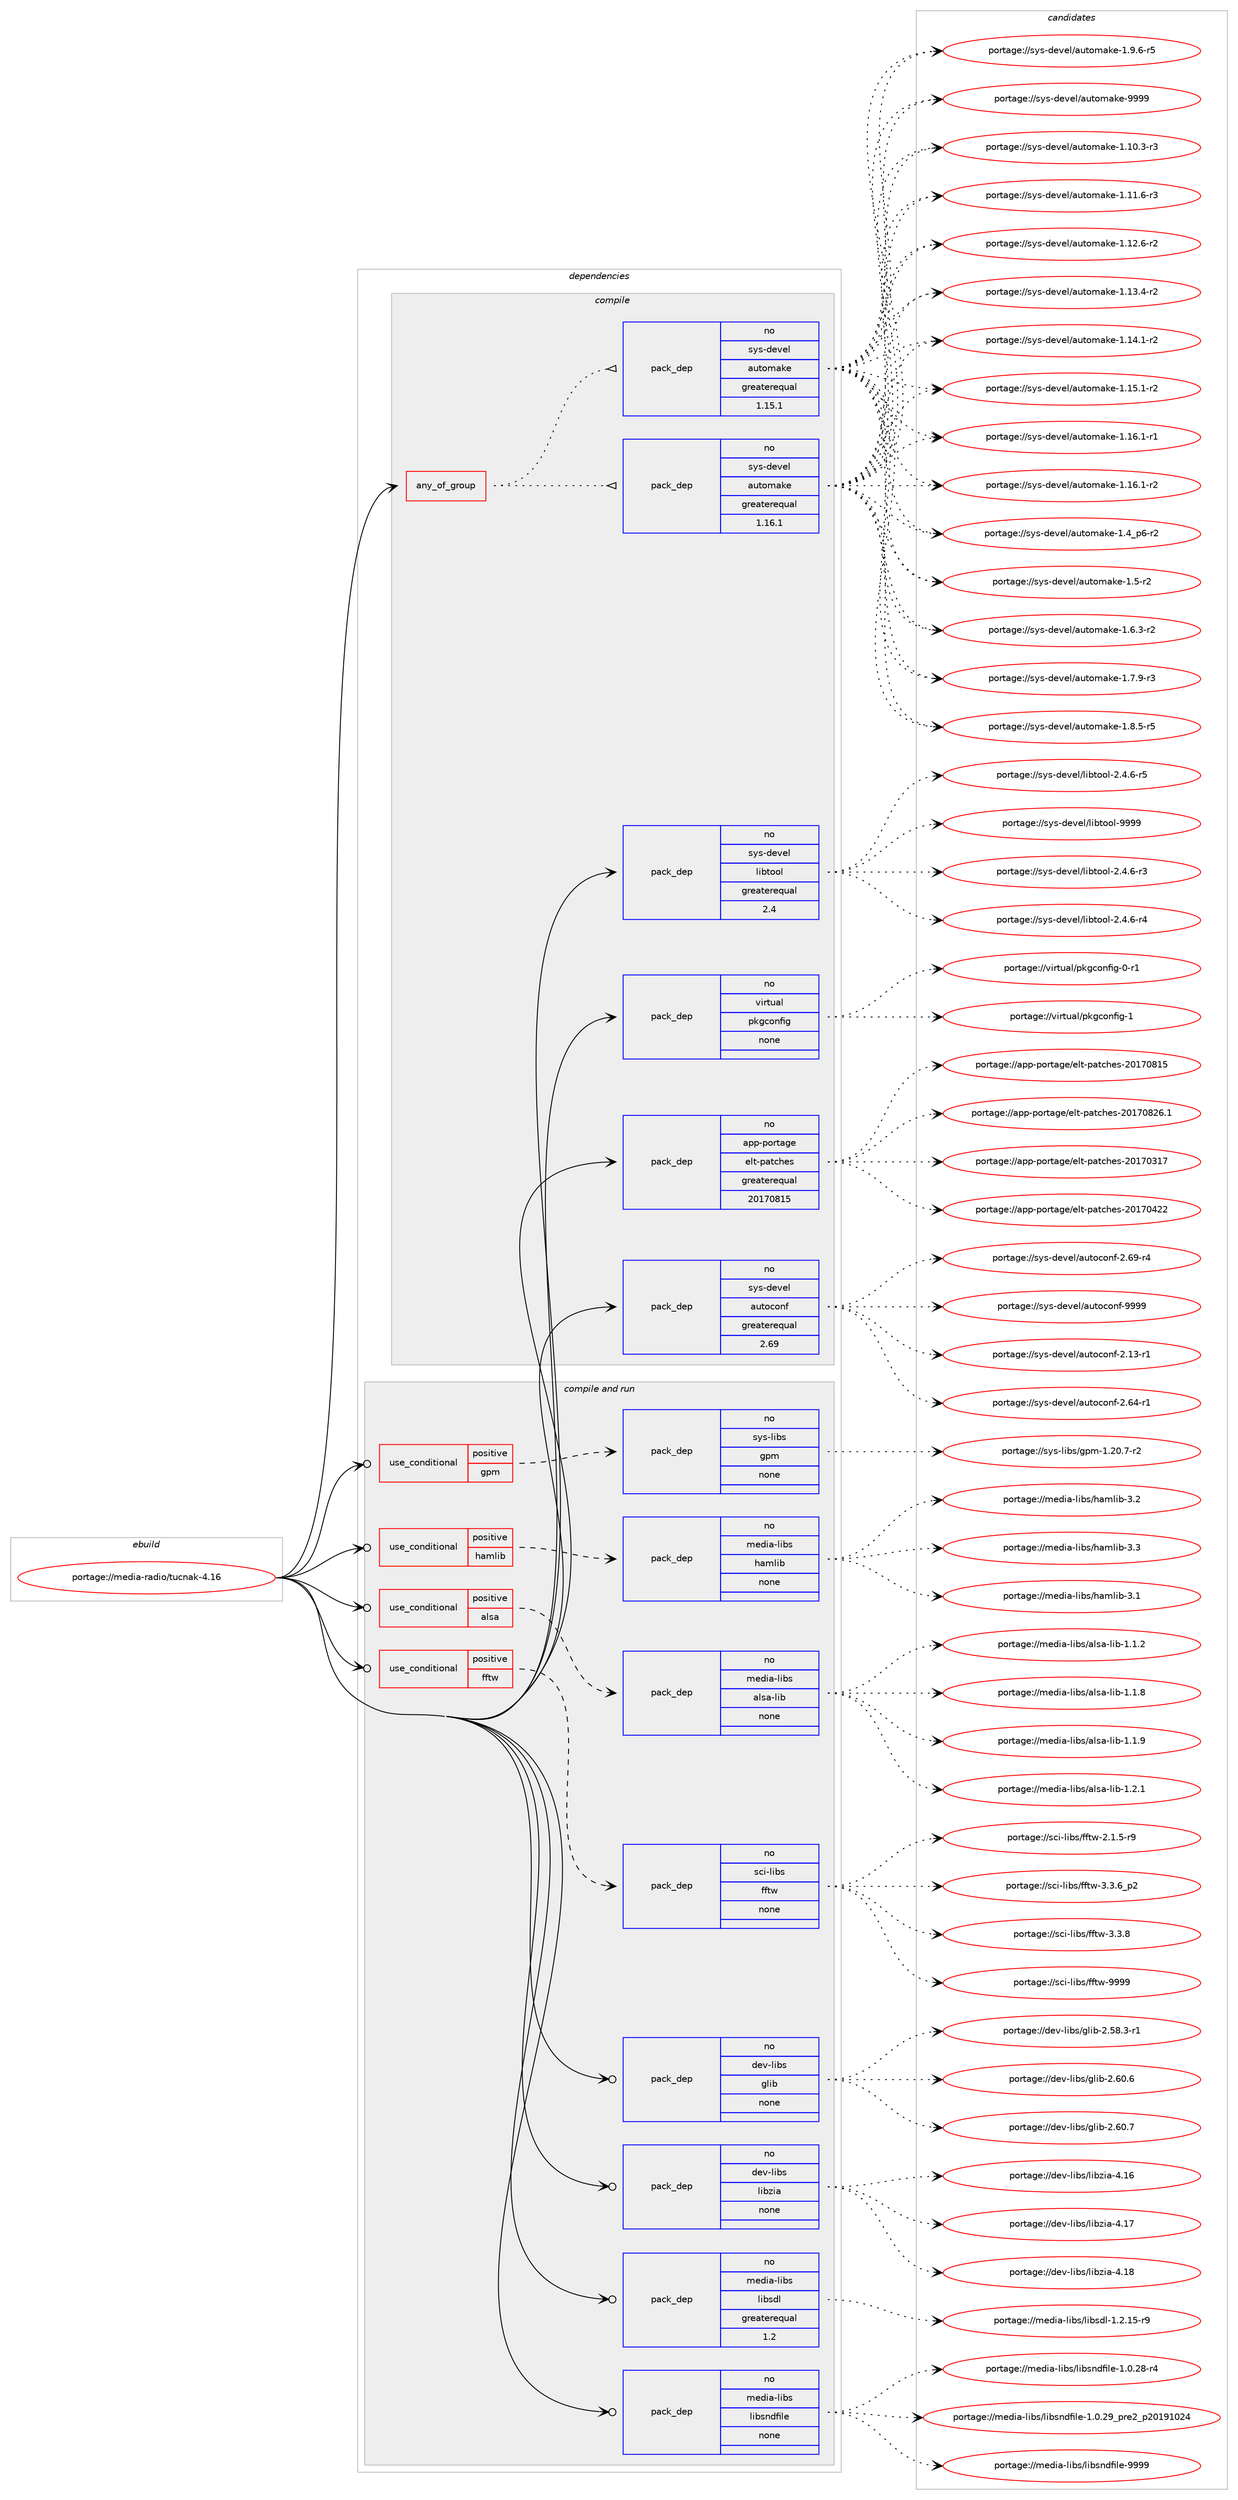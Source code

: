digraph prolog {

# *************
# Graph options
# *************

newrank=true;
concentrate=true;
compound=true;
graph [rankdir=LR,fontname=Helvetica,fontsize=10,ranksep=1.5];#, ranksep=2.5, nodesep=0.2];
edge  [arrowhead=vee];
node  [fontname=Helvetica,fontsize=10];

# **********
# The ebuild
# **********

subgraph cluster_leftcol {
color=gray;
rank=same;
label=<<i>ebuild</i>>;
id [label="portage://media-radio/tucnak-4.16", color=red, width=4, href="../media-radio/tucnak-4.16.svg"];
}

# ****************
# The dependencies
# ****************

subgraph cluster_midcol {
color=gray;
label=<<i>dependencies</i>>;
subgraph cluster_compile {
fillcolor="#eeeeee";
style=filled;
label=<<i>compile</i>>;
subgraph any5255 {
dependency329202 [label=<<TABLE BORDER="0" CELLBORDER="1" CELLSPACING="0" CELLPADDING="4"><TR><TD CELLPADDING="10">any_of_group</TD></TR></TABLE>>, shape=none, color=red];subgraph pack242030 {
dependency329203 [label=<<TABLE BORDER="0" CELLBORDER="1" CELLSPACING="0" CELLPADDING="4" WIDTH="220"><TR><TD ROWSPAN="6" CELLPADDING="30">pack_dep</TD></TR><TR><TD WIDTH="110">no</TD></TR><TR><TD>sys-devel</TD></TR><TR><TD>automake</TD></TR><TR><TD>greaterequal</TD></TR><TR><TD>1.16.1</TD></TR></TABLE>>, shape=none, color=blue];
}
dependency329202:e -> dependency329203:w [weight=20,style="dotted",arrowhead="oinv"];
subgraph pack242031 {
dependency329204 [label=<<TABLE BORDER="0" CELLBORDER="1" CELLSPACING="0" CELLPADDING="4" WIDTH="220"><TR><TD ROWSPAN="6" CELLPADDING="30">pack_dep</TD></TR><TR><TD WIDTH="110">no</TD></TR><TR><TD>sys-devel</TD></TR><TR><TD>automake</TD></TR><TR><TD>greaterequal</TD></TR><TR><TD>1.15.1</TD></TR></TABLE>>, shape=none, color=blue];
}
dependency329202:e -> dependency329204:w [weight=20,style="dotted",arrowhead="oinv"];
}
id:e -> dependency329202:w [weight=20,style="solid",arrowhead="vee"];
subgraph pack242032 {
dependency329205 [label=<<TABLE BORDER="0" CELLBORDER="1" CELLSPACING="0" CELLPADDING="4" WIDTH="220"><TR><TD ROWSPAN="6" CELLPADDING="30">pack_dep</TD></TR><TR><TD WIDTH="110">no</TD></TR><TR><TD>app-portage</TD></TR><TR><TD>elt-patches</TD></TR><TR><TD>greaterequal</TD></TR><TR><TD>20170815</TD></TR></TABLE>>, shape=none, color=blue];
}
id:e -> dependency329205:w [weight=20,style="solid",arrowhead="vee"];
subgraph pack242033 {
dependency329206 [label=<<TABLE BORDER="0" CELLBORDER="1" CELLSPACING="0" CELLPADDING="4" WIDTH="220"><TR><TD ROWSPAN="6" CELLPADDING="30">pack_dep</TD></TR><TR><TD WIDTH="110">no</TD></TR><TR><TD>sys-devel</TD></TR><TR><TD>autoconf</TD></TR><TR><TD>greaterequal</TD></TR><TR><TD>2.69</TD></TR></TABLE>>, shape=none, color=blue];
}
id:e -> dependency329206:w [weight=20,style="solid",arrowhead="vee"];
subgraph pack242034 {
dependency329207 [label=<<TABLE BORDER="0" CELLBORDER="1" CELLSPACING="0" CELLPADDING="4" WIDTH="220"><TR><TD ROWSPAN="6" CELLPADDING="30">pack_dep</TD></TR><TR><TD WIDTH="110">no</TD></TR><TR><TD>sys-devel</TD></TR><TR><TD>libtool</TD></TR><TR><TD>greaterequal</TD></TR><TR><TD>2.4</TD></TR></TABLE>>, shape=none, color=blue];
}
id:e -> dependency329207:w [weight=20,style="solid",arrowhead="vee"];
subgraph pack242035 {
dependency329208 [label=<<TABLE BORDER="0" CELLBORDER="1" CELLSPACING="0" CELLPADDING="4" WIDTH="220"><TR><TD ROWSPAN="6" CELLPADDING="30">pack_dep</TD></TR><TR><TD WIDTH="110">no</TD></TR><TR><TD>virtual</TD></TR><TR><TD>pkgconfig</TD></TR><TR><TD>none</TD></TR><TR><TD></TD></TR></TABLE>>, shape=none, color=blue];
}
id:e -> dependency329208:w [weight=20,style="solid",arrowhead="vee"];
}
subgraph cluster_compileandrun {
fillcolor="#eeeeee";
style=filled;
label=<<i>compile and run</i>>;
subgraph cond81774 {
dependency329209 [label=<<TABLE BORDER="0" CELLBORDER="1" CELLSPACING="0" CELLPADDING="4"><TR><TD ROWSPAN="3" CELLPADDING="10">use_conditional</TD></TR><TR><TD>positive</TD></TR><TR><TD>alsa</TD></TR></TABLE>>, shape=none, color=red];
subgraph pack242036 {
dependency329210 [label=<<TABLE BORDER="0" CELLBORDER="1" CELLSPACING="0" CELLPADDING="4" WIDTH="220"><TR><TD ROWSPAN="6" CELLPADDING="30">pack_dep</TD></TR><TR><TD WIDTH="110">no</TD></TR><TR><TD>media-libs</TD></TR><TR><TD>alsa-lib</TD></TR><TR><TD>none</TD></TR><TR><TD></TD></TR></TABLE>>, shape=none, color=blue];
}
dependency329209:e -> dependency329210:w [weight=20,style="dashed",arrowhead="vee"];
}
id:e -> dependency329209:w [weight=20,style="solid",arrowhead="odotvee"];
subgraph cond81775 {
dependency329211 [label=<<TABLE BORDER="0" CELLBORDER="1" CELLSPACING="0" CELLPADDING="4"><TR><TD ROWSPAN="3" CELLPADDING="10">use_conditional</TD></TR><TR><TD>positive</TD></TR><TR><TD>fftw</TD></TR></TABLE>>, shape=none, color=red];
subgraph pack242037 {
dependency329212 [label=<<TABLE BORDER="0" CELLBORDER="1" CELLSPACING="0" CELLPADDING="4" WIDTH="220"><TR><TD ROWSPAN="6" CELLPADDING="30">pack_dep</TD></TR><TR><TD WIDTH="110">no</TD></TR><TR><TD>sci-libs</TD></TR><TR><TD>fftw</TD></TR><TR><TD>none</TD></TR><TR><TD></TD></TR></TABLE>>, shape=none, color=blue];
}
dependency329211:e -> dependency329212:w [weight=20,style="dashed",arrowhead="vee"];
}
id:e -> dependency329211:w [weight=20,style="solid",arrowhead="odotvee"];
subgraph cond81776 {
dependency329213 [label=<<TABLE BORDER="0" CELLBORDER="1" CELLSPACING="0" CELLPADDING="4"><TR><TD ROWSPAN="3" CELLPADDING="10">use_conditional</TD></TR><TR><TD>positive</TD></TR><TR><TD>gpm</TD></TR></TABLE>>, shape=none, color=red];
subgraph pack242038 {
dependency329214 [label=<<TABLE BORDER="0" CELLBORDER="1" CELLSPACING="0" CELLPADDING="4" WIDTH="220"><TR><TD ROWSPAN="6" CELLPADDING="30">pack_dep</TD></TR><TR><TD WIDTH="110">no</TD></TR><TR><TD>sys-libs</TD></TR><TR><TD>gpm</TD></TR><TR><TD>none</TD></TR><TR><TD></TD></TR></TABLE>>, shape=none, color=blue];
}
dependency329213:e -> dependency329214:w [weight=20,style="dashed",arrowhead="vee"];
}
id:e -> dependency329213:w [weight=20,style="solid",arrowhead="odotvee"];
subgraph cond81777 {
dependency329215 [label=<<TABLE BORDER="0" CELLBORDER="1" CELLSPACING="0" CELLPADDING="4"><TR><TD ROWSPAN="3" CELLPADDING="10">use_conditional</TD></TR><TR><TD>positive</TD></TR><TR><TD>hamlib</TD></TR></TABLE>>, shape=none, color=red];
subgraph pack242039 {
dependency329216 [label=<<TABLE BORDER="0" CELLBORDER="1" CELLSPACING="0" CELLPADDING="4" WIDTH="220"><TR><TD ROWSPAN="6" CELLPADDING="30">pack_dep</TD></TR><TR><TD WIDTH="110">no</TD></TR><TR><TD>media-libs</TD></TR><TR><TD>hamlib</TD></TR><TR><TD>none</TD></TR><TR><TD></TD></TR></TABLE>>, shape=none, color=blue];
}
dependency329215:e -> dependency329216:w [weight=20,style="dashed",arrowhead="vee"];
}
id:e -> dependency329215:w [weight=20,style="solid",arrowhead="odotvee"];
subgraph pack242040 {
dependency329217 [label=<<TABLE BORDER="0" CELLBORDER="1" CELLSPACING="0" CELLPADDING="4" WIDTH="220"><TR><TD ROWSPAN="6" CELLPADDING="30">pack_dep</TD></TR><TR><TD WIDTH="110">no</TD></TR><TR><TD>dev-libs</TD></TR><TR><TD>glib</TD></TR><TR><TD>none</TD></TR><TR><TD></TD></TR></TABLE>>, shape=none, color=blue];
}
id:e -> dependency329217:w [weight=20,style="solid",arrowhead="odotvee"];
subgraph pack242041 {
dependency329218 [label=<<TABLE BORDER="0" CELLBORDER="1" CELLSPACING="0" CELLPADDING="4" WIDTH="220"><TR><TD ROWSPAN="6" CELLPADDING="30">pack_dep</TD></TR><TR><TD WIDTH="110">no</TD></TR><TR><TD>dev-libs</TD></TR><TR><TD>libzia</TD></TR><TR><TD>none</TD></TR><TR><TD></TD></TR></TABLE>>, shape=none, color=blue];
}
id:e -> dependency329218:w [weight=20,style="solid",arrowhead="odotvee"];
subgraph pack242042 {
dependency329219 [label=<<TABLE BORDER="0" CELLBORDER="1" CELLSPACING="0" CELLPADDING="4" WIDTH="220"><TR><TD ROWSPAN="6" CELLPADDING="30">pack_dep</TD></TR><TR><TD WIDTH="110">no</TD></TR><TR><TD>media-libs</TD></TR><TR><TD>libsdl</TD></TR><TR><TD>greaterequal</TD></TR><TR><TD>1.2</TD></TR></TABLE>>, shape=none, color=blue];
}
id:e -> dependency329219:w [weight=20,style="solid",arrowhead="odotvee"];
subgraph pack242043 {
dependency329220 [label=<<TABLE BORDER="0" CELLBORDER="1" CELLSPACING="0" CELLPADDING="4" WIDTH="220"><TR><TD ROWSPAN="6" CELLPADDING="30">pack_dep</TD></TR><TR><TD WIDTH="110">no</TD></TR><TR><TD>media-libs</TD></TR><TR><TD>libsndfile</TD></TR><TR><TD>none</TD></TR><TR><TD></TD></TR></TABLE>>, shape=none, color=blue];
}
id:e -> dependency329220:w [weight=20,style="solid",arrowhead="odotvee"];
}
subgraph cluster_run {
fillcolor="#eeeeee";
style=filled;
label=<<i>run</i>>;
}
}

# **************
# The candidates
# **************

subgraph cluster_choices {
rank=same;
color=gray;
label=<<i>candidates</i>>;

subgraph choice242030 {
color=black;
nodesep=1;
choiceportage11512111545100101118101108479711711611110997107101454946494846514511451 [label="portage://sys-devel/automake-1.10.3-r3", color=red, width=4,href="../sys-devel/automake-1.10.3-r3.svg"];
choiceportage11512111545100101118101108479711711611110997107101454946494946544511451 [label="portage://sys-devel/automake-1.11.6-r3", color=red, width=4,href="../sys-devel/automake-1.11.6-r3.svg"];
choiceportage11512111545100101118101108479711711611110997107101454946495046544511450 [label="portage://sys-devel/automake-1.12.6-r2", color=red, width=4,href="../sys-devel/automake-1.12.6-r2.svg"];
choiceportage11512111545100101118101108479711711611110997107101454946495146524511450 [label="portage://sys-devel/automake-1.13.4-r2", color=red, width=4,href="../sys-devel/automake-1.13.4-r2.svg"];
choiceportage11512111545100101118101108479711711611110997107101454946495246494511450 [label="portage://sys-devel/automake-1.14.1-r2", color=red, width=4,href="../sys-devel/automake-1.14.1-r2.svg"];
choiceportage11512111545100101118101108479711711611110997107101454946495346494511450 [label="portage://sys-devel/automake-1.15.1-r2", color=red, width=4,href="../sys-devel/automake-1.15.1-r2.svg"];
choiceportage11512111545100101118101108479711711611110997107101454946495446494511449 [label="portage://sys-devel/automake-1.16.1-r1", color=red, width=4,href="../sys-devel/automake-1.16.1-r1.svg"];
choiceportage11512111545100101118101108479711711611110997107101454946495446494511450 [label="portage://sys-devel/automake-1.16.1-r2", color=red, width=4,href="../sys-devel/automake-1.16.1-r2.svg"];
choiceportage115121115451001011181011084797117116111109971071014549465295112544511450 [label="portage://sys-devel/automake-1.4_p6-r2", color=red, width=4,href="../sys-devel/automake-1.4_p6-r2.svg"];
choiceportage11512111545100101118101108479711711611110997107101454946534511450 [label="portage://sys-devel/automake-1.5-r2", color=red, width=4,href="../sys-devel/automake-1.5-r2.svg"];
choiceportage115121115451001011181011084797117116111109971071014549465446514511450 [label="portage://sys-devel/automake-1.6.3-r2", color=red, width=4,href="../sys-devel/automake-1.6.3-r2.svg"];
choiceportage115121115451001011181011084797117116111109971071014549465546574511451 [label="portage://sys-devel/automake-1.7.9-r3", color=red, width=4,href="../sys-devel/automake-1.7.9-r3.svg"];
choiceportage115121115451001011181011084797117116111109971071014549465646534511453 [label="portage://sys-devel/automake-1.8.5-r5", color=red, width=4,href="../sys-devel/automake-1.8.5-r5.svg"];
choiceportage115121115451001011181011084797117116111109971071014549465746544511453 [label="portage://sys-devel/automake-1.9.6-r5", color=red, width=4,href="../sys-devel/automake-1.9.6-r5.svg"];
choiceportage115121115451001011181011084797117116111109971071014557575757 [label="portage://sys-devel/automake-9999", color=red, width=4,href="../sys-devel/automake-9999.svg"];
dependency329203:e -> choiceportage11512111545100101118101108479711711611110997107101454946494846514511451:w [style=dotted,weight="100"];
dependency329203:e -> choiceportage11512111545100101118101108479711711611110997107101454946494946544511451:w [style=dotted,weight="100"];
dependency329203:e -> choiceportage11512111545100101118101108479711711611110997107101454946495046544511450:w [style=dotted,weight="100"];
dependency329203:e -> choiceportage11512111545100101118101108479711711611110997107101454946495146524511450:w [style=dotted,weight="100"];
dependency329203:e -> choiceportage11512111545100101118101108479711711611110997107101454946495246494511450:w [style=dotted,weight="100"];
dependency329203:e -> choiceportage11512111545100101118101108479711711611110997107101454946495346494511450:w [style=dotted,weight="100"];
dependency329203:e -> choiceportage11512111545100101118101108479711711611110997107101454946495446494511449:w [style=dotted,weight="100"];
dependency329203:e -> choiceportage11512111545100101118101108479711711611110997107101454946495446494511450:w [style=dotted,weight="100"];
dependency329203:e -> choiceportage115121115451001011181011084797117116111109971071014549465295112544511450:w [style=dotted,weight="100"];
dependency329203:e -> choiceportage11512111545100101118101108479711711611110997107101454946534511450:w [style=dotted,weight="100"];
dependency329203:e -> choiceportage115121115451001011181011084797117116111109971071014549465446514511450:w [style=dotted,weight="100"];
dependency329203:e -> choiceportage115121115451001011181011084797117116111109971071014549465546574511451:w [style=dotted,weight="100"];
dependency329203:e -> choiceportage115121115451001011181011084797117116111109971071014549465646534511453:w [style=dotted,weight="100"];
dependency329203:e -> choiceportage115121115451001011181011084797117116111109971071014549465746544511453:w [style=dotted,weight="100"];
dependency329203:e -> choiceportage115121115451001011181011084797117116111109971071014557575757:w [style=dotted,weight="100"];
}
subgraph choice242031 {
color=black;
nodesep=1;
choiceportage11512111545100101118101108479711711611110997107101454946494846514511451 [label="portage://sys-devel/automake-1.10.3-r3", color=red, width=4,href="../sys-devel/automake-1.10.3-r3.svg"];
choiceportage11512111545100101118101108479711711611110997107101454946494946544511451 [label="portage://sys-devel/automake-1.11.6-r3", color=red, width=4,href="../sys-devel/automake-1.11.6-r3.svg"];
choiceportage11512111545100101118101108479711711611110997107101454946495046544511450 [label="portage://sys-devel/automake-1.12.6-r2", color=red, width=4,href="../sys-devel/automake-1.12.6-r2.svg"];
choiceportage11512111545100101118101108479711711611110997107101454946495146524511450 [label="portage://sys-devel/automake-1.13.4-r2", color=red, width=4,href="../sys-devel/automake-1.13.4-r2.svg"];
choiceportage11512111545100101118101108479711711611110997107101454946495246494511450 [label="portage://sys-devel/automake-1.14.1-r2", color=red, width=4,href="../sys-devel/automake-1.14.1-r2.svg"];
choiceportage11512111545100101118101108479711711611110997107101454946495346494511450 [label="portage://sys-devel/automake-1.15.1-r2", color=red, width=4,href="../sys-devel/automake-1.15.1-r2.svg"];
choiceportage11512111545100101118101108479711711611110997107101454946495446494511449 [label="portage://sys-devel/automake-1.16.1-r1", color=red, width=4,href="../sys-devel/automake-1.16.1-r1.svg"];
choiceportage11512111545100101118101108479711711611110997107101454946495446494511450 [label="portage://sys-devel/automake-1.16.1-r2", color=red, width=4,href="../sys-devel/automake-1.16.1-r2.svg"];
choiceportage115121115451001011181011084797117116111109971071014549465295112544511450 [label="portage://sys-devel/automake-1.4_p6-r2", color=red, width=4,href="../sys-devel/automake-1.4_p6-r2.svg"];
choiceportage11512111545100101118101108479711711611110997107101454946534511450 [label="portage://sys-devel/automake-1.5-r2", color=red, width=4,href="../sys-devel/automake-1.5-r2.svg"];
choiceportage115121115451001011181011084797117116111109971071014549465446514511450 [label="portage://sys-devel/automake-1.6.3-r2", color=red, width=4,href="../sys-devel/automake-1.6.3-r2.svg"];
choiceportage115121115451001011181011084797117116111109971071014549465546574511451 [label="portage://sys-devel/automake-1.7.9-r3", color=red, width=4,href="../sys-devel/automake-1.7.9-r3.svg"];
choiceportage115121115451001011181011084797117116111109971071014549465646534511453 [label="portage://sys-devel/automake-1.8.5-r5", color=red, width=4,href="../sys-devel/automake-1.8.5-r5.svg"];
choiceportage115121115451001011181011084797117116111109971071014549465746544511453 [label="portage://sys-devel/automake-1.9.6-r5", color=red, width=4,href="../sys-devel/automake-1.9.6-r5.svg"];
choiceportage115121115451001011181011084797117116111109971071014557575757 [label="portage://sys-devel/automake-9999", color=red, width=4,href="../sys-devel/automake-9999.svg"];
dependency329204:e -> choiceportage11512111545100101118101108479711711611110997107101454946494846514511451:w [style=dotted,weight="100"];
dependency329204:e -> choiceportage11512111545100101118101108479711711611110997107101454946494946544511451:w [style=dotted,weight="100"];
dependency329204:e -> choiceportage11512111545100101118101108479711711611110997107101454946495046544511450:w [style=dotted,weight="100"];
dependency329204:e -> choiceportage11512111545100101118101108479711711611110997107101454946495146524511450:w [style=dotted,weight="100"];
dependency329204:e -> choiceportage11512111545100101118101108479711711611110997107101454946495246494511450:w [style=dotted,weight="100"];
dependency329204:e -> choiceportage11512111545100101118101108479711711611110997107101454946495346494511450:w [style=dotted,weight="100"];
dependency329204:e -> choiceportage11512111545100101118101108479711711611110997107101454946495446494511449:w [style=dotted,weight="100"];
dependency329204:e -> choiceportage11512111545100101118101108479711711611110997107101454946495446494511450:w [style=dotted,weight="100"];
dependency329204:e -> choiceportage115121115451001011181011084797117116111109971071014549465295112544511450:w [style=dotted,weight="100"];
dependency329204:e -> choiceportage11512111545100101118101108479711711611110997107101454946534511450:w [style=dotted,weight="100"];
dependency329204:e -> choiceportage115121115451001011181011084797117116111109971071014549465446514511450:w [style=dotted,weight="100"];
dependency329204:e -> choiceportage115121115451001011181011084797117116111109971071014549465546574511451:w [style=dotted,weight="100"];
dependency329204:e -> choiceportage115121115451001011181011084797117116111109971071014549465646534511453:w [style=dotted,weight="100"];
dependency329204:e -> choiceportage115121115451001011181011084797117116111109971071014549465746544511453:w [style=dotted,weight="100"];
dependency329204:e -> choiceportage115121115451001011181011084797117116111109971071014557575757:w [style=dotted,weight="100"];
}
subgraph choice242032 {
color=black;
nodesep=1;
choiceportage97112112451121111141169710310147101108116451129711699104101115455048495548514955 [label="portage://app-portage/elt-patches-20170317", color=red, width=4,href="../app-portage/elt-patches-20170317.svg"];
choiceportage97112112451121111141169710310147101108116451129711699104101115455048495548525050 [label="portage://app-portage/elt-patches-20170422", color=red, width=4,href="../app-portage/elt-patches-20170422.svg"];
choiceportage97112112451121111141169710310147101108116451129711699104101115455048495548564953 [label="portage://app-portage/elt-patches-20170815", color=red, width=4,href="../app-portage/elt-patches-20170815.svg"];
choiceportage971121124511211111411697103101471011081164511297116991041011154550484955485650544649 [label="portage://app-portage/elt-patches-20170826.1", color=red, width=4,href="../app-portage/elt-patches-20170826.1.svg"];
dependency329205:e -> choiceportage97112112451121111141169710310147101108116451129711699104101115455048495548514955:w [style=dotted,weight="100"];
dependency329205:e -> choiceportage97112112451121111141169710310147101108116451129711699104101115455048495548525050:w [style=dotted,weight="100"];
dependency329205:e -> choiceportage97112112451121111141169710310147101108116451129711699104101115455048495548564953:w [style=dotted,weight="100"];
dependency329205:e -> choiceportage971121124511211111411697103101471011081164511297116991041011154550484955485650544649:w [style=dotted,weight="100"];
}
subgraph choice242033 {
color=black;
nodesep=1;
choiceportage1151211154510010111810110847971171161119911111010245504649514511449 [label="portage://sys-devel/autoconf-2.13-r1", color=red, width=4,href="../sys-devel/autoconf-2.13-r1.svg"];
choiceportage1151211154510010111810110847971171161119911111010245504654524511449 [label="portage://sys-devel/autoconf-2.64-r1", color=red, width=4,href="../sys-devel/autoconf-2.64-r1.svg"];
choiceportage1151211154510010111810110847971171161119911111010245504654574511452 [label="portage://sys-devel/autoconf-2.69-r4", color=red, width=4,href="../sys-devel/autoconf-2.69-r4.svg"];
choiceportage115121115451001011181011084797117116111991111101024557575757 [label="portage://sys-devel/autoconf-9999", color=red, width=4,href="../sys-devel/autoconf-9999.svg"];
dependency329206:e -> choiceportage1151211154510010111810110847971171161119911111010245504649514511449:w [style=dotted,weight="100"];
dependency329206:e -> choiceportage1151211154510010111810110847971171161119911111010245504654524511449:w [style=dotted,weight="100"];
dependency329206:e -> choiceportage1151211154510010111810110847971171161119911111010245504654574511452:w [style=dotted,weight="100"];
dependency329206:e -> choiceportage115121115451001011181011084797117116111991111101024557575757:w [style=dotted,weight="100"];
}
subgraph choice242034 {
color=black;
nodesep=1;
choiceportage1151211154510010111810110847108105981161111111084550465246544511451 [label="portage://sys-devel/libtool-2.4.6-r3", color=red, width=4,href="../sys-devel/libtool-2.4.6-r3.svg"];
choiceportage1151211154510010111810110847108105981161111111084550465246544511452 [label="portage://sys-devel/libtool-2.4.6-r4", color=red, width=4,href="../sys-devel/libtool-2.4.6-r4.svg"];
choiceportage1151211154510010111810110847108105981161111111084550465246544511453 [label="portage://sys-devel/libtool-2.4.6-r5", color=red, width=4,href="../sys-devel/libtool-2.4.6-r5.svg"];
choiceportage1151211154510010111810110847108105981161111111084557575757 [label="portage://sys-devel/libtool-9999", color=red, width=4,href="../sys-devel/libtool-9999.svg"];
dependency329207:e -> choiceportage1151211154510010111810110847108105981161111111084550465246544511451:w [style=dotted,weight="100"];
dependency329207:e -> choiceportage1151211154510010111810110847108105981161111111084550465246544511452:w [style=dotted,weight="100"];
dependency329207:e -> choiceportage1151211154510010111810110847108105981161111111084550465246544511453:w [style=dotted,weight="100"];
dependency329207:e -> choiceportage1151211154510010111810110847108105981161111111084557575757:w [style=dotted,weight="100"];
}
subgraph choice242035 {
color=black;
nodesep=1;
choiceportage11810511411611797108471121071039911111010210510345484511449 [label="portage://virtual/pkgconfig-0-r1", color=red, width=4,href="../virtual/pkgconfig-0-r1.svg"];
choiceportage1181051141161179710847112107103991111101021051034549 [label="portage://virtual/pkgconfig-1", color=red, width=4,href="../virtual/pkgconfig-1.svg"];
dependency329208:e -> choiceportage11810511411611797108471121071039911111010210510345484511449:w [style=dotted,weight="100"];
dependency329208:e -> choiceportage1181051141161179710847112107103991111101021051034549:w [style=dotted,weight="100"];
}
subgraph choice242036 {
color=black;
nodesep=1;
choiceportage1091011001059745108105981154797108115974510810598454946494650 [label="portage://media-libs/alsa-lib-1.1.2", color=red, width=4,href="../media-libs/alsa-lib-1.1.2.svg"];
choiceportage1091011001059745108105981154797108115974510810598454946494656 [label="portage://media-libs/alsa-lib-1.1.8", color=red, width=4,href="../media-libs/alsa-lib-1.1.8.svg"];
choiceportage1091011001059745108105981154797108115974510810598454946494657 [label="portage://media-libs/alsa-lib-1.1.9", color=red, width=4,href="../media-libs/alsa-lib-1.1.9.svg"];
choiceportage1091011001059745108105981154797108115974510810598454946504649 [label="portage://media-libs/alsa-lib-1.2.1", color=red, width=4,href="../media-libs/alsa-lib-1.2.1.svg"];
dependency329210:e -> choiceportage1091011001059745108105981154797108115974510810598454946494650:w [style=dotted,weight="100"];
dependency329210:e -> choiceportage1091011001059745108105981154797108115974510810598454946494656:w [style=dotted,weight="100"];
dependency329210:e -> choiceportage1091011001059745108105981154797108115974510810598454946494657:w [style=dotted,weight="100"];
dependency329210:e -> choiceportage1091011001059745108105981154797108115974510810598454946504649:w [style=dotted,weight="100"];
}
subgraph choice242037 {
color=black;
nodesep=1;
choiceportage115991054510810598115471021021161194550464946534511457 [label="portage://sci-libs/fftw-2.1.5-r9", color=red, width=4,href="../sci-libs/fftw-2.1.5-r9.svg"];
choiceportage115991054510810598115471021021161194551465146549511250 [label="portage://sci-libs/fftw-3.3.6_p2", color=red, width=4,href="../sci-libs/fftw-3.3.6_p2.svg"];
choiceportage11599105451081059811547102102116119455146514656 [label="portage://sci-libs/fftw-3.3.8", color=red, width=4,href="../sci-libs/fftw-3.3.8.svg"];
choiceportage115991054510810598115471021021161194557575757 [label="portage://sci-libs/fftw-9999", color=red, width=4,href="../sci-libs/fftw-9999.svg"];
dependency329212:e -> choiceportage115991054510810598115471021021161194550464946534511457:w [style=dotted,weight="100"];
dependency329212:e -> choiceportage115991054510810598115471021021161194551465146549511250:w [style=dotted,weight="100"];
dependency329212:e -> choiceportage11599105451081059811547102102116119455146514656:w [style=dotted,weight="100"];
dependency329212:e -> choiceportage115991054510810598115471021021161194557575757:w [style=dotted,weight="100"];
}
subgraph choice242038 {
color=black;
nodesep=1;
choiceportage115121115451081059811547103112109454946504846554511450 [label="portage://sys-libs/gpm-1.20.7-r2", color=red, width=4,href="../sys-libs/gpm-1.20.7-r2.svg"];
dependency329214:e -> choiceportage115121115451081059811547103112109454946504846554511450:w [style=dotted,weight="100"];
}
subgraph choice242039 {
color=black;
nodesep=1;
choiceportage10910110010597451081059811547104971091081059845514649 [label="portage://media-libs/hamlib-3.1", color=red, width=4,href="../media-libs/hamlib-3.1.svg"];
choiceportage10910110010597451081059811547104971091081059845514650 [label="portage://media-libs/hamlib-3.2", color=red, width=4,href="../media-libs/hamlib-3.2.svg"];
choiceportage10910110010597451081059811547104971091081059845514651 [label="portage://media-libs/hamlib-3.3", color=red, width=4,href="../media-libs/hamlib-3.3.svg"];
dependency329216:e -> choiceportage10910110010597451081059811547104971091081059845514649:w [style=dotted,weight="100"];
dependency329216:e -> choiceportage10910110010597451081059811547104971091081059845514650:w [style=dotted,weight="100"];
dependency329216:e -> choiceportage10910110010597451081059811547104971091081059845514651:w [style=dotted,weight="100"];
}
subgraph choice242040 {
color=black;
nodesep=1;
choiceportage10010111845108105981154710310810598455046535646514511449 [label="portage://dev-libs/glib-2.58.3-r1", color=red, width=4,href="../dev-libs/glib-2.58.3-r1.svg"];
choiceportage1001011184510810598115471031081059845504654484654 [label="portage://dev-libs/glib-2.60.6", color=red, width=4,href="../dev-libs/glib-2.60.6.svg"];
choiceportage1001011184510810598115471031081059845504654484655 [label="portage://dev-libs/glib-2.60.7", color=red, width=4,href="../dev-libs/glib-2.60.7.svg"];
dependency329217:e -> choiceportage10010111845108105981154710310810598455046535646514511449:w [style=dotted,weight="100"];
dependency329217:e -> choiceportage1001011184510810598115471031081059845504654484654:w [style=dotted,weight="100"];
dependency329217:e -> choiceportage1001011184510810598115471031081059845504654484655:w [style=dotted,weight="100"];
}
subgraph choice242041 {
color=black;
nodesep=1;
choiceportage10010111845108105981154710810598122105974552464954 [label="portage://dev-libs/libzia-4.16", color=red, width=4,href="../dev-libs/libzia-4.16.svg"];
choiceportage10010111845108105981154710810598122105974552464955 [label="portage://dev-libs/libzia-4.17", color=red, width=4,href="../dev-libs/libzia-4.17.svg"];
choiceportage10010111845108105981154710810598122105974552464956 [label="portage://dev-libs/libzia-4.18", color=red, width=4,href="../dev-libs/libzia-4.18.svg"];
dependency329218:e -> choiceportage10010111845108105981154710810598122105974552464954:w [style=dotted,weight="100"];
dependency329218:e -> choiceportage10010111845108105981154710810598122105974552464955:w [style=dotted,weight="100"];
dependency329218:e -> choiceportage10010111845108105981154710810598122105974552464956:w [style=dotted,weight="100"];
}
subgraph choice242042 {
color=black;
nodesep=1;
choiceportage1091011001059745108105981154710810598115100108454946504649534511457 [label="portage://media-libs/libsdl-1.2.15-r9", color=red, width=4,href="../media-libs/libsdl-1.2.15-r9.svg"];
dependency329219:e -> choiceportage1091011001059745108105981154710810598115100108454946504649534511457:w [style=dotted,weight="100"];
}
subgraph choice242043 {
color=black;
nodesep=1;
choiceportage1091011001059745108105981154710810598115110100102105108101454946484650564511452 [label="portage://media-libs/libsndfile-1.0.28-r4", color=red, width=4,href="../media-libs/libsndfile-1.0.28-r4.svg"];
choiceportage1091011001059745108105981154710810598115110100102105108101454946484650579511211410150951125048495749485052 [label="portage://media-libs/libsndfile-1.0.29_pre2_p20191024", color=red, width=4,href="../media-libs/libsndfile-1.0.29_pre2_p20191024.svg"];
choiceportage10910110010597451081059811547108105981151101001021051081014557575757 [label="portage://media-libs/libsndfile-9999", color=red, width=4,href="../media-libs/libsndfile-9999.svg"];
dependency329220:e -> choiceportage1091011001059745108105981154710810598115110100102105108101454946484650564511452:w [style=dotted,weight="100"];
dependency329220:e -> choiceportage1091011001059745108105981154710810598115110100102105108101454946484650579511211410150951125048495749485052:w [style=dotted,weight="100"];
dependency329220:e -> choiceportage10910110010597451081059811547108105981151101001021051081014557575757:w [style=dotted,weight="100"];
}
}

}

